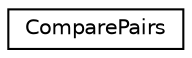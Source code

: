 digraph "Graphical Class Hierarchy"
{
 // LATEX_PDF_SIZE
  edge [fontname="Helvetica",fontsize="10",labelfontname="Helvetica",labelfontsize="10"];
  node [fontname="Helvetica",fontsize="10",shape=record];
  rankdir="LR";
  Node0 [label="ComparePairs",height=0.2,width=0.4,color="black", fillcolor="white", style="filled",URL="$structComparePairs.html",tooltip=" "];
}
